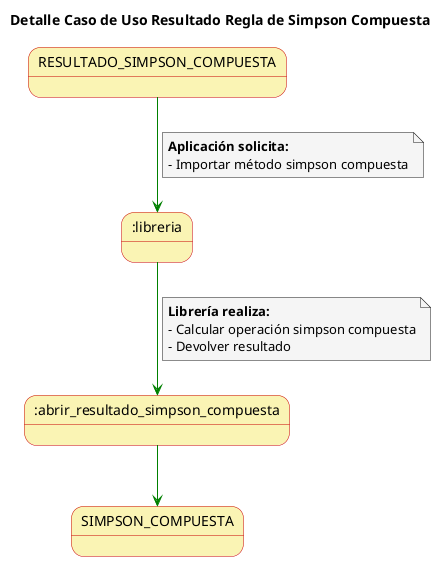 @startuml

skinparam state {
  BackgroundColor #faf4b4
  BorderColor #c90000
}

skinparam note {
  BackgroundColor #f5f5f5
}

skinparam linetype polyline

title Detalle Caso de Uso Resultado Regla de Simpson Compuesta

RESULTADO_SIMPSON_COMPUESTA-[#green]-> :libreria
note on link
  **Aplicación solicita:**
  - Importar método simpson compuesta
end note

:libreria -[#green]-> :abrir_resultado_simpson_compuesta
note on link
  **Librería realiza:**
  - Calcular operación simpson compuesta
  - Devolver resultado
end note

:abrir_resultado_simpson_compuesta-[#green]-> SIMPSON_COMPUESTA

@enduml
